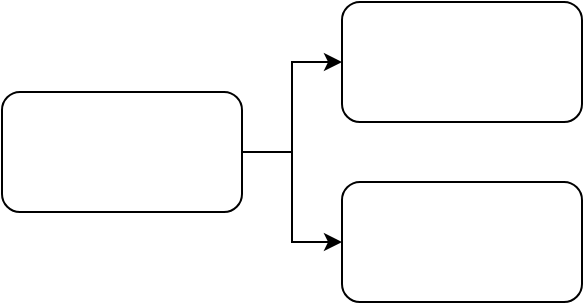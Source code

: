 <mxfile version="23.1.6" type="github">
  <diagram name="第 1 页" id="XLUonS76VBUt7XFiPrHf">
    <mxGraphModel dx="1434" dy="746" grid="1" gridSize="10" guides="1" tooltips="1" connect="1" arrows="1" fold="1" page="1" pageScale="1" pageWidth="827" pageHeight="1169" math="0" shadow="0">
      <root>
        <mxCell id="0" />
        <mxCell id="1" parent="0" />
        <mxCell id="sFn-97-QEMHoNcPlHYLr-3" style="edgeStyle=orthogonalEdgeStyle;rounded=0;orthogonalLoop=1;jettySize=auto;html=1;exitX=1;exitY=0.5;exitDx=0;exitDy=0;entryX=0;entryY=0.5;entryDx=0;entryDy=0;" parent="1" source="sFn-97-QEMHoNcPlHYLr-1" target="sFn-97-QEMHoNcPlHYLr-2" edge="1">
          <mxGeometry relative="1" as="geometry" />
        </mxCell>
        <mxCell id="sFn-97-QEMHoNcPlHYLr-5" style="edgeStyle=orthogonalEdgeStyle;rounded=0;orthogonalLoop=1;jettySize=auto;html=1;entryX=0;entryY=0.5;entryDx=0;entryDy=0;" parent="1" source="sFn-97-QEMHoNcPlHYLr-1" target="sFn-97-QEMHoNcPlHYLr-4" edge="1">
          <mxGeometry relative="1" as="geometry" />
        </mxCell>
        <mxCell id="sFn-97-QEMHoNcPlHYLr-1" value="" style="rounded=1;whiteSpace=wrap;html=1;" parent="1" vertex="1">
          <mxGeometry x="50" y="280" width="120" height="60" as="geometry" />
        </mxCell>
        <mxCell id="sFn-97-QEMHoNcPlHYLr-2" value="" style="rounded=1;whiteSpace=wrap;html=1;" parent="1" vertex="1">
          <mxGeometry x="220" y="235" width="120" height="60" as="geometry" />
        </mxCell>
        <mxCell id="sFn-97-QEMHoNcPlHYLr-4" value="" style="rounded=1;whiteSpace=wrap;html=1;" parent="1" vertex="1">
          <mxGeometry x="220" y="325" width="120" height="60" as="geometry" />
        </mxCell>
      </root>
    </mxGraphModel>
  </diagram>
</mxfile>
